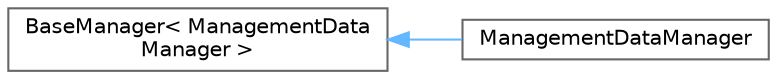 digraph "クラス階層図"
{
 // LATEX_PDF_SIZE
  bgcolor="transparent";
  edge [fontname=Helvetica,fontsize=10,labelfontname=Helvetica,labelfontsize=10];
  node [fontname=Helvetica,fontsize=10,shape=box,height=0.2,width=0.4];
  rankdir="LR";
  Node0 [id="Node000000",label="BaseManager\< ManagementData\lManager \>",height=0.2,width=0.4,color="grey40", fillcolor="white", style="filled",URL="$class_base_manager.html",tooltip=" "];
  Node0 -> Node1 [id="edge72_Node000000_Node000001",dir="back",color="steelblue1",style="solid",tooltip=" "];
  Node1 [id="Node000001",label="ManagementDataManager",height=0.2,width=0.4,color="grey40", fillcolor="white", style="filled",URL="$class_management_data_manager.html",tooltip=" "];
}
